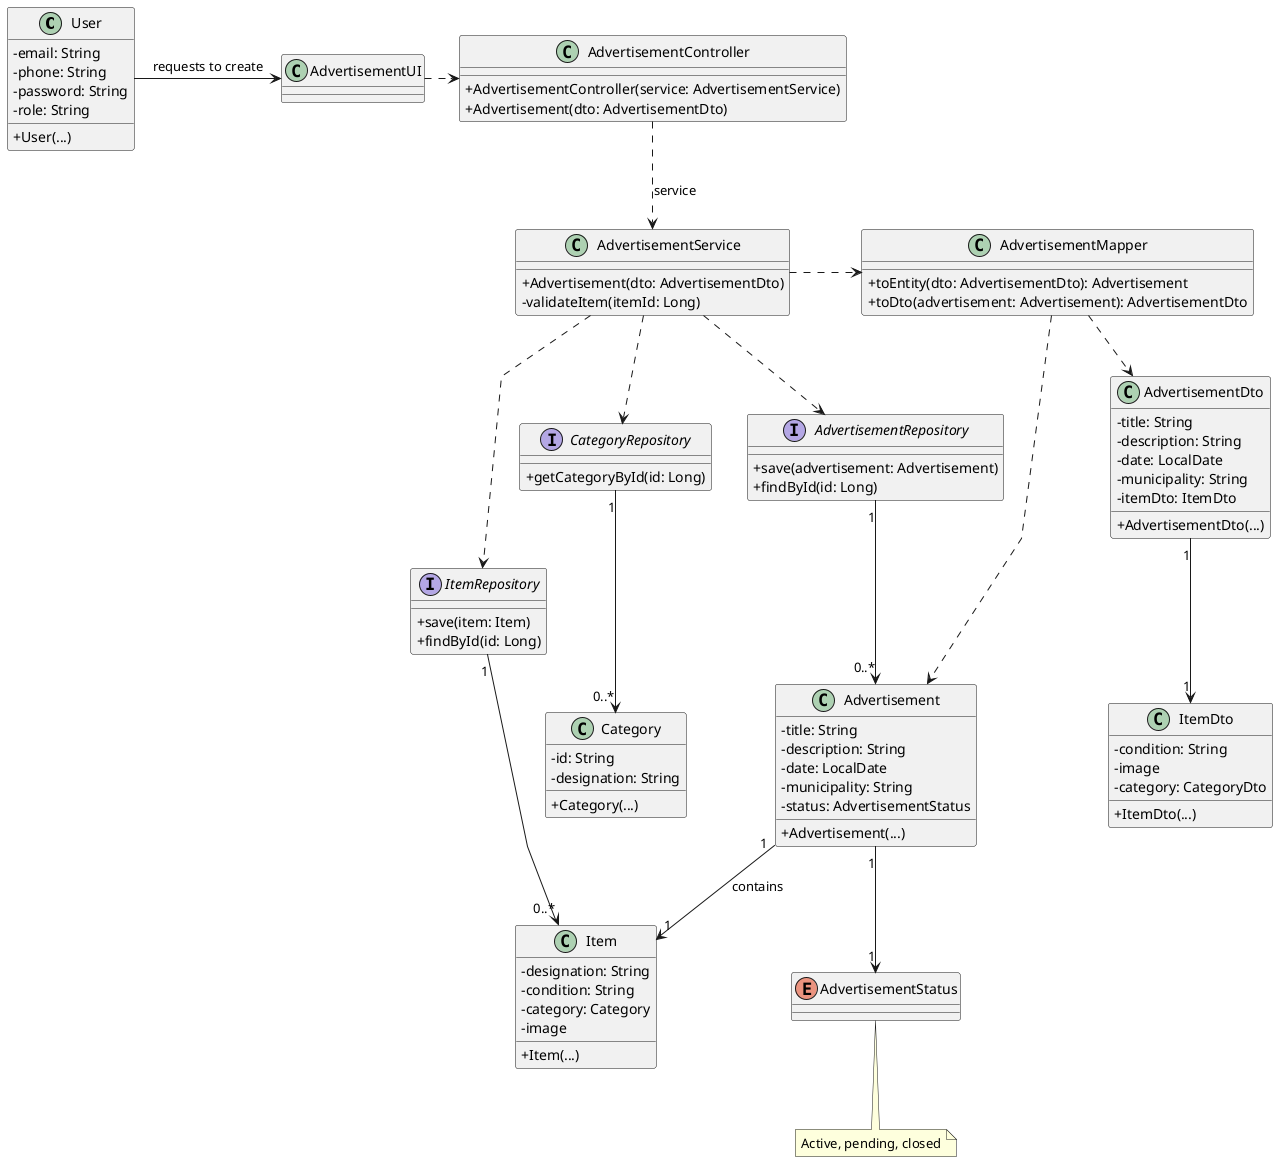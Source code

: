 @startuml
skinparam packageStyle rectangle
skinparam shadowing false
skinparam linetype polyline
skinparam classAttributeIconSize 0

class User {
    - email: String
    - phone: String
    - password: String
    - role: String
    + User(...)
}

class Item {
    - designation: String
    - condition: String
    - category: Category
    - image
    + Item(...)
}

class ItemDto {
    - condition: String
    - image
    - category: CategoryDto
    + ItemDto(...)
}

class Category {
    - id: String
    - designation: String
    + Category(...)
}

class AdvertisementDto {
    - title: String
    - description: String
    - date: LocalDate
    - municipality: String
    - itemDto: ItemDto
    + AdvertisementDto(...)
}

class Advertisement {
    - title: String
    - description: String
    - date: LocalDate
    - municipality: String
    - status: AdvertisementStatus
    + Advertisement(...)
}

enum AdvertisementStatus {
}

interface CategoryRepository {
    + getCategoryById(id: Long)
}
interface AdvertisementRepository {
    + save(advertisement: Advertisement)
    + findById(id: Long)
}
interface ItemRepository {
    + save(item: Item)
    + findById(id: Long)
}

class AdvertisementMapper {
    + toEntity(dto: AdvertisementDto): Advertisement
    + toDto(advertisement: Advertisement): AdvertisementDto
}

class AdvertisementService {
    + Advertisement(dto: AdvertisementDto)
    - validateItem(itemId: Long)
}

class AdvertisementController {
    + AdvertisementController(service: AdvertisementService)
    + Advertisement(dto: AdvertisementDto)
}

class AdvertisementUI

' --- Relacionamentos ---
AdvertisementUI .> AdvertisementController

AdvertisementController ..> AdvertisementService : service

AdvertisementService .> AdvertisementMapper
AdvertisementService ..> AdvertisementRepository
AdvertisementService ..> CategoryRepository
AdvertisementService ..> ItemRepository

ItemRepository "1" -> "0..*" Item
CategoryRepository "1" --> "0..*" Category
AdvertisementRepository "1" --> "0..*" Advertisement

User -> AdvertisementUI : requests to create

Advertisement "1" --> "1" AdvertisementStatus
Advertisement "1" --> "1" Item : contains
AdvertisementMapper ..> AdvertisementDto
AdvertisementMapper ..> Advertisement

AdvertisementDto "1" --> "1" ItemDto
note bottom of AdvertisementStatus
Active, pending, closed
endnote

@enduml